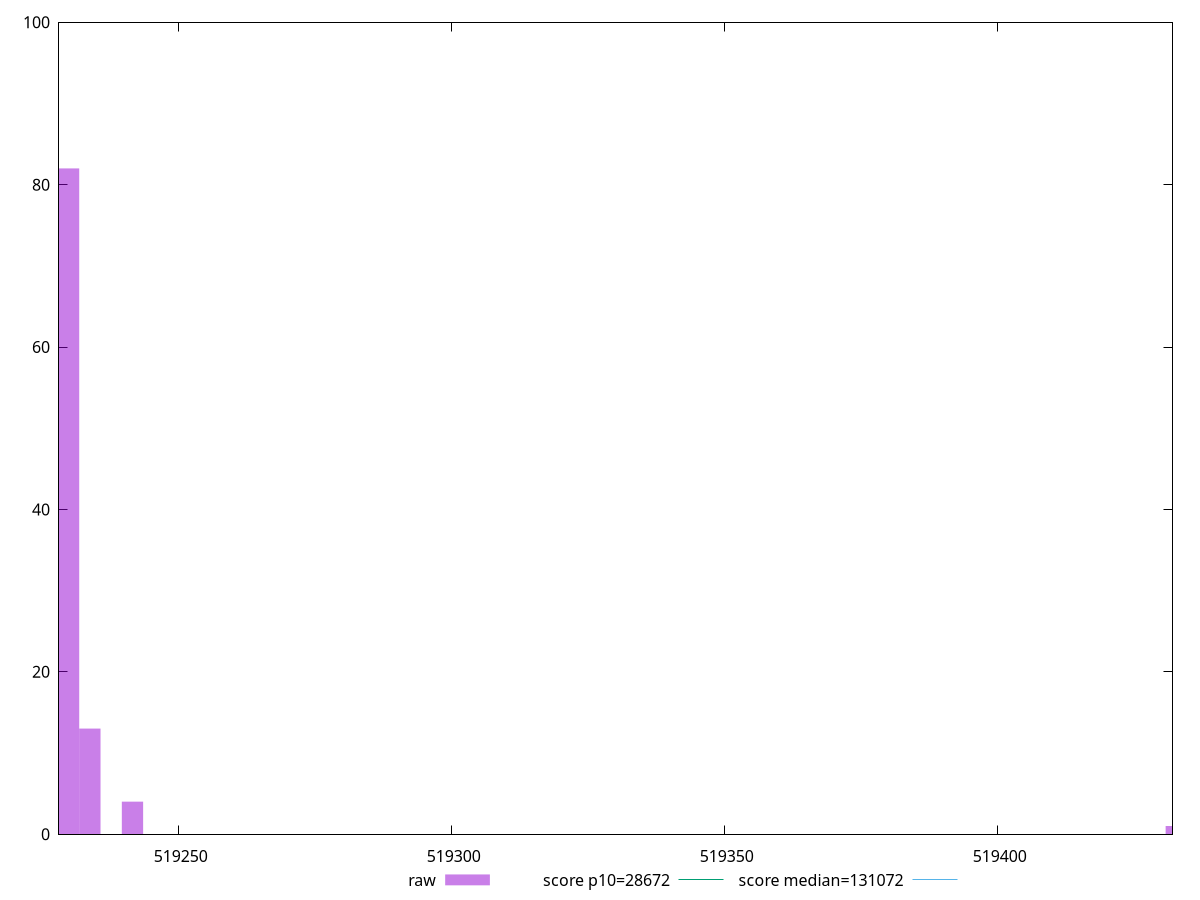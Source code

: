 reset

$raw <<EOF
519432.6886355001 1
519229.8461917554 82
519233.74700798123 13
519241.54864043294 4
EOF

set key outside below
set boxwidth 3.9008162258598684
set xrange [519228.0942695221:519431.9958885165]
set yrange [0:100]
set trange [0:100]
set style fill transparent solid 0.5 noborder

set parametric
set terminal svg size 640, 490 enhanced background rgb 'white'
set output "report_00025_2021-02-22T21:38:55.199Z/uses-long-cache-ttl/samples/pages+cached/raw/histogram.svg"

plot $raw title "raw" with boxes, \
     28672,t title "score p10=28672", \
     131072,t title "score median=131072"

reset
